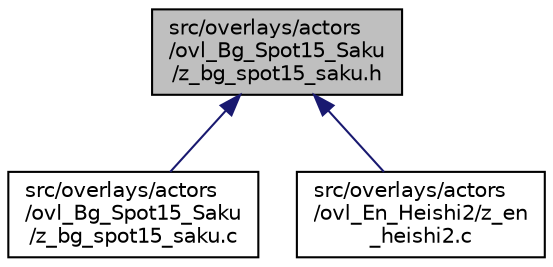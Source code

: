 digraph "src/overlays/actors/ovl_Bg_Spot15_Saku/z_bg_spot15_saku.h"
{
 // LATEX_PDF_SIZE
  edge [fontname="Helvetica",fontsize="10",labelfontname="Helvetica",labelfontsize="10"];
  node [fontname="Helvetica",fontsize="10",shape=record];
  Node1 [label="src/overlays/actors\l/ovl_Bg_Spot15_Saku\l/z_bg_spot15_saku.h",height=0.2,width=0.4,color="black", fillcolor="grey75", style="filled", fontcolor="black",tooltip=" "];
  Node1 -> Node2 [dir="back",color="midnightblue",fontsize="10",style="solid",fontname="Helvetica"];
  Node2 [label="src/overlays/actors\l/ovl_Bg_Spot15_Saku\l/z_bg_spot15_saku.c",height=0.2,width=0.4,color="black", fillcolor="white", style="filled",URL="$da/d0d/z__bg__spot15__saku_8c.html",tooltip=" "];
  Node1 -> Node3 [dir="back",color="midnightblue",fontsize="10",style="solid",fontname="Helvetica"];
  Node3 [label="src/overlays/actors\l/ovl_En_Heishi2/z_en\l_heishi2.c",height=0.2,width=0.4,color="black", fillcolor="white", style="filled",URL="$dd/d9b/z__en__heishi2_8c.html",tooltip=" "];
}
